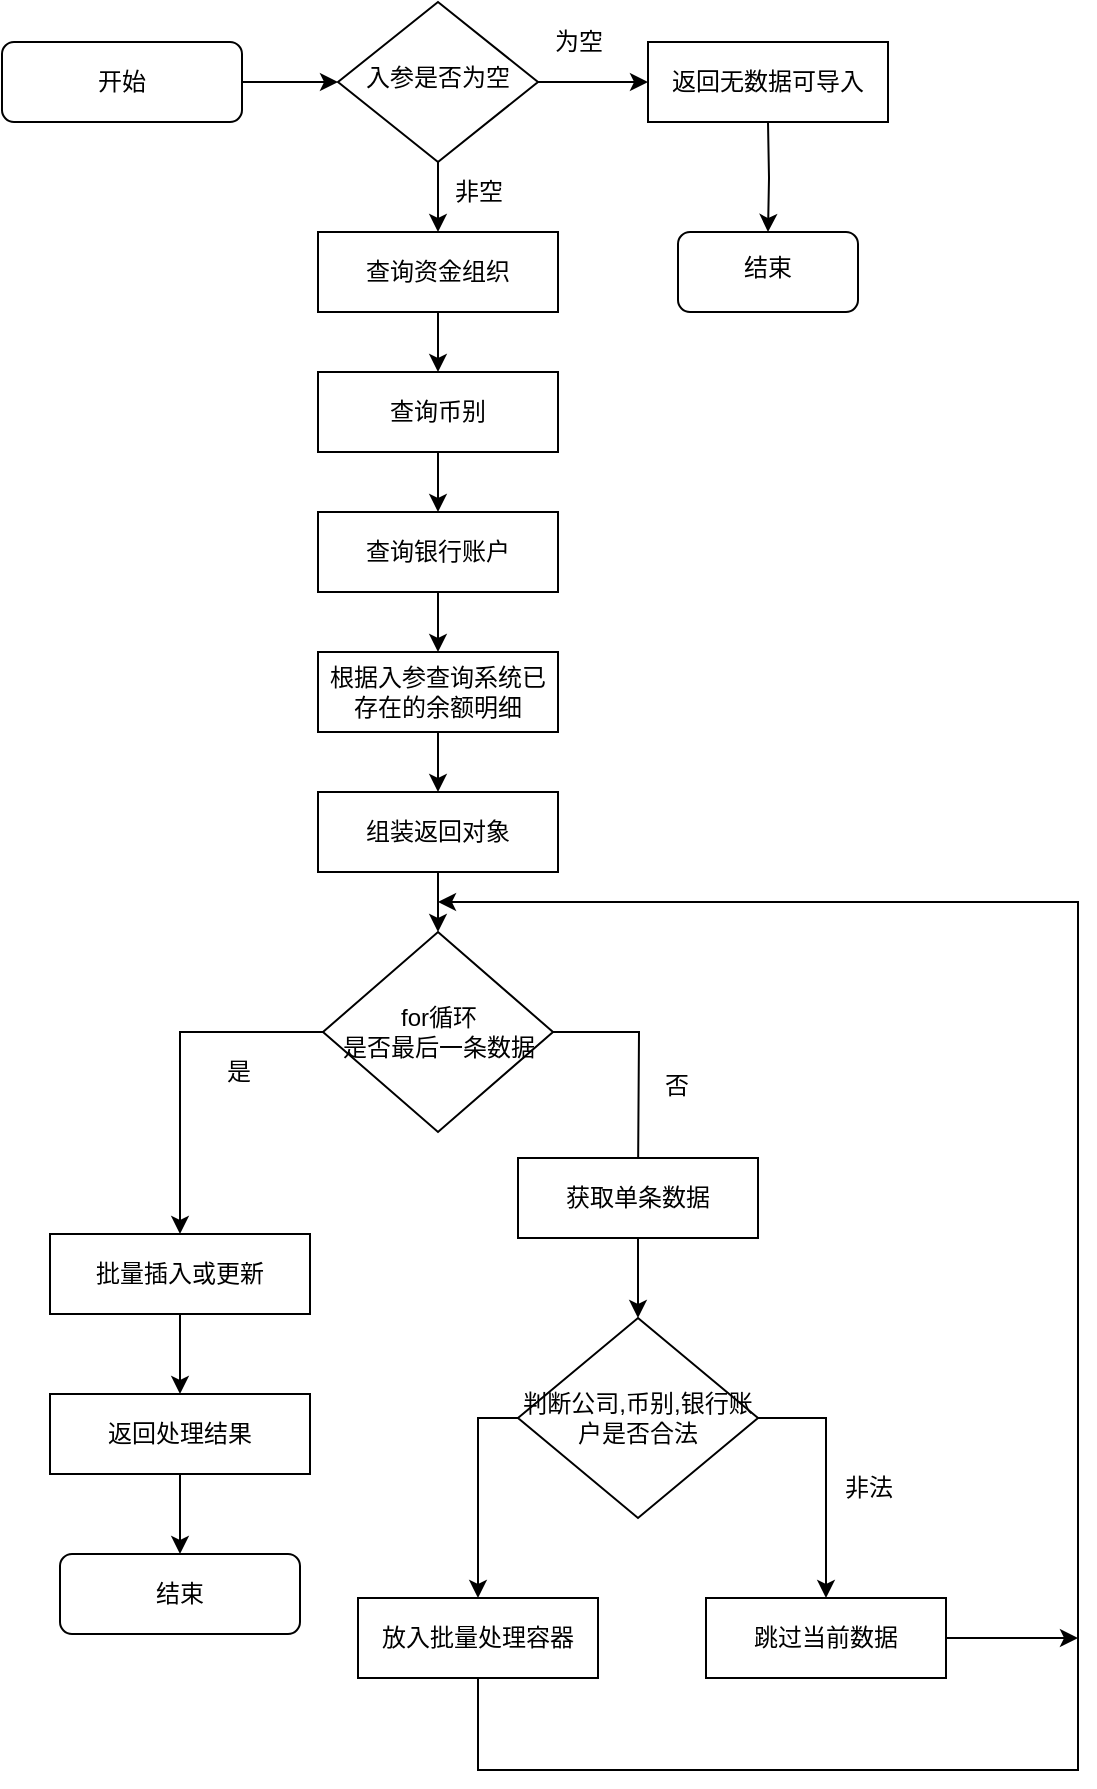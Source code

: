 <mxfile version="20.2.4" type="github">
  <diagram id="muB6fGX-Oi22quJRGeX8" name="第 1 页">
    <mxGraphModel dx="1635" dy="900" grid="0" gridSize="10" guides="1" tooltips="1" connect="1" arrows="1" fold="1" page="1" pageScale="1" pageWidth="1200" pageHeight="1920" math="0" shadow="0">
      <root>
        <mxCell id="0" />
        <mxCell id="1" parent="0" />
        <mxCell id="6EsJqGH7X6yXjAFHQ3nF-1" style="edgeStyle=orthogonalEdgeStyle;rounded=0;orthogonalLoop=1;jettySize=auto;html=1;entryX=0;entryY=0.5;entryDx=0;entryDy=0;" edge="1" parent="1" source="6EsJqGH7X6yXjAFHQ3nF-2" target="6EsJqGH7X6yXjAFHQ3nF-5">
          <mxGeometry relative="1" as="geometry" />
        </mxCell>
        <mxCell id="6EsJqGH7X6yXjAFHQ3nF-2" value="开始" style="rounded=1;whiteSpace=wrap;html=1;fontSize=12;glass=0;strokeWidth=1;shadow=0;" vertex="1" parent="1">
          <mxGeometry x="162" y="210" width="120" height="40" as="geometry" />
        </mxCell>
        <mxCell id="6EsJqGH7X6yXjAFHQ3nF-3" value="" style="edgeStyle=orthogonalEdgeStyle;rounded=0;orthogonalLoop=1;jettySize=auto;html=1;" edge="1" parent="1" source="6EsJqGH7X6yXjAFHQ3nF-5">
          <mxGeometry relative="1" as="geometry">
            <mxPoint x="485" y="230" as="targetPoint" />
          </mxGeometry>
        </mxCell>
        <mxCell id="6EsJqGH7X6yXjAFHQ3nF-4" style="edgeStyle=orthogonalEdgeStyle;rounded=0;orthogonalLoop=1;jettySize=auto;html=1;entryX=0.5;entryY=0;entryDx=0;entryDy=0;" edge="1" parent="1" source="6EsJqGH7X6yXjAFHQ3nF-5" target="6EsJqGH7X6yXjAFHQ3nF-11">
          <mxGeometry relative="1" as="geometry" />
        </mxCell>
        <mxCell id="6EsJqGH7X6yXjAFHQ3nF-5" value="入参是否为空" style="rhombus;whiteSpace=wrap;html=1;shadow=0;fontFamily=Helvetica;fontSize=12;align=center;strokeWidth=1;spacing=6;spacingTop=-4;" vertex="1" parent="1">
          <mxGeometry x="330" y="190" width="100" height="80" as="geometry" />
        </mxCell>
        <mxCell id="6EsJqGH7X6yXjAFHQ3nF-6" value="非空" style="text;html=1;align=center;verticalAlign=middle;resizable=0;points=[];autosize=1;strokeColor=none;fillColor=none;" vertex="1" parent="1">
          <mxGeometry x="375" y="270" width="50" height="30" as="geometry" />
        </mxCell>
        <mxCell id="6EsJqGH7X6yXjAFHQ3nF-7" value="" style="edgeStyle=orthogonalEdgeStyle;rounded=0;orthogonalLoop=1;jettySize=auto;html=1;" edge="1" parent="1" target="6EsJqGH7X6yXjAFHQ3nF-8">
          <mxGeometry relative="1" as="geometry">
            <mxPoint x="545" y="250" as="sourcePoint" />
          </mxGeometry>
        </mxCell>
        <mxCell id="6EsJqGH7X6yXjAFHQ3nF-8" value="结束" style="rounded=1;whiteSpace=wrap;html=1;shadow=0;strokeWidth=1;spacing=6;spacingTop=-4;" vertex="1" parent="1">
          <mxGeometry x="500" y="305" width="90" height="40" as="geometry" />
        </mxCell>
        <mxCell id="6EsJqGH7X6yXjAFHQ3nF-9" value="返回无数据可导入" style="rounded=0;whiteSpace=wrap;html=1;" vertex="1" parent="1">
          <mxGeometry x="485" y="210" width="120" height="40" as="geometry" />
        </mxCell>
        <mxCell id="6EsJqGH7X6yXjAFHQ3nF-10" value="" style="edgeStyle=orthogonalEdgeStyle;rounded=0;orthogonalLoop=1;jettySize=auto;html=1;" edge="1" parent="1" source="6EsJqGH7X6yXjAFHQ3nF-11" target="6EsJqGH7X6yXjAFHQ3nF-14">
          <mxGeometry relative="1" as="geometry" />
        </mxCell>
        <mxCell id="6EsJqGH7X6yXjAFHQ3nF-11" value="查询资金组织" style="rounded=0;whiteSpace=wrap;html=1;" vertex="1" parent="1">
          <mxGeometry x="320" y="305" width="120" height="40" as="geometry" />
        </mxCell>
        <mxCell id="6EsJqGH7X6yXjAFHQ3nF-12" value="为空" style="text;html=1;align=center;verticalAlign=middle;resizable=0;points=[];autosize=1;strokeColor=none;fillColor=none;" vertex="1" parent="1">
          <mxGeometry x="425" y="195" width="50" height="30" as="geometry" />
        </mxCell>
        <mxCell id="6EsJqGH7X6yXjAFHQ3nF-13" value="" style="edgeStyle=orthogonalEdgeStyle;rounded=0;orthogonalLoop=1;jettySize=auto;html=1;" edge="1" parent="1" source="6EsJqGH7X6yXjAFHQ3nF-14" target="6EsJqGH7X6yXjAFHQ3nF-16">
          <mxGeometry relative="1" as="geometry" />
        </mxCell>
        <mxCell id="6EsJqGH7X6yXjAFHQ3nF-14" value="查询币别" style="rounded=0;whiteSpace=wrap;html=1;" vertex="1" parent="1">
          <mxGeometry x="320" y="375" width="120" height="40" as="geometry" />
        </mxCell>
        <mxCell id="6EsJqGH7X6yXjAFHQ3nF-15" value="" style="edgeStyle=orthogonalEdgeStyle;rounded=0;orthogonalLoop=1;jettySize=auto;html=1;" edge="1" parent="1" source="6EsJqGH7X6yXjAFHQ3nF-16" target="6EsJqGH7X6yXjAFHQ3nF-18">
          <mxGeometry relative="1" as="geometry" />
        </mxCell>
        <mxCell id="6EsJqGH7X6yXjAFHQ3nF-16" value="查询银行账户" style="rounded=0;whiteSpace=wrap;html=1;" vertex="1" parent="1">
          <mxGeometry x="320" y="445" width="120" height="40" as="geometry" />
        </mxCell>
        <mxCell id="6EsJqGH7X6yXjAFHQ3nF-17" value="" style="edgeStyle=orthogonalEdgeStyle;rounded=0;orthogonalLoop=1;jettySize=auto;html=1;" edge="1" parent="1" source="6EsJqGH7X6yXjAFHQ3nF-18" target="6EsJqGH7X6yXjAFHQ3nF-20">
          <mxGeometry relative="1" as="geometry" />
        </mxCell>
        <mxCell id="6EsJqGH7X6yXjAFHQ3nF-18" value="根据入参查询系统已存在的余额明细" style="rounded=0;whiteSpace=wrap;html=1;" vertex="1" parent="1">
          <mxGeometry x="320" y="515" width="120" height="40" as="geometry" />
        </mxCell>
        <mxCell id="6EsJqGH7X6yXjAFHQ3nF-19" value="" style="edgeStyle=orthogonalEdgeStyle;rounded=0;orthogonalLoop=1;jettySize=auto;html=1;" edge="1" parent="1" source="6EsJqGH7X6yXjAFHQ3nF-20">
          <mxGeometry relative="1" as="geometry">
            <mxPoint x="380" y="655" as="targetPoint" />
          </mxGeometry>
        </mxCell>
        <mxCell id="6EsJqGH7X6yXjAFHQ3nF-20" value="组装返回对象" style="rounded=0;whiteSpace=wrap;html=1;" vertex="1" parent="1">
          <mxGeometry x="320" y="585" width="120" height="40" as="geometry" />
        </mxCell>
        <mxCell id="6EsJqGH7X6yXjAFHQ3nF-21" style="edgeStyle=orthogonalEdgeStyle;rounded=0;orthogonalLoop=1;jettySize=auto;html=1;" edge="1" parent="1" source="6EsJqGH7X6yXjAFHQ3nF-23">
          <mxGeometry relative="1" as="geometry">
            <mxPoint x="480" y="780" as="targetPoint" />
          </mxGeometry>
        </mxCell>
        <mxCell id="6EsJqGH7X6yXjAFHQ3nF-22" style="edgeStyle=orthogonalEdgeStyle;rounded=0;orthogonalLoop=1;jettySize=auto;html=1;" edge="1" parent="1" source="6EsJqGH7X6yXjAFHQ3nF-23" target="6EsJqGH7X6yXjAFHQ3nF-36">
          <mxGeometry relative="1" as="geometry" />
        </mxCell>
        <mxCell id="6EsJqGH7X6yXjAFHQ3nF-23" value="for循环&lt;br&gt;是否最后一条数据" style="rhombus;whiteSpace=wrap;html=1;" vertex="1" parent="1">
          <mxGeometry x="322.5" y="655" width="115" height="100" as="geometry" />
        </mxCell>
        <mxCell id="6EsJqGH7X6yXjAFHQ3nF-24" value="" style="edgeStyle=orthogonalEdgeStyle;rounded=0;orthogonalLoop=1;jettySize=auto;html=1;" edge="1" parent="1" source="6EsJqGH7X6yXjAFHQ3nF-25" target="6EsJqGH7X6yXjAFHQ3nF-28">
          <mxGeometry relative="1" as="geometry" />
        </mxCell>
        <mxCell id="6EsJqGH7X6yXjAFHQ3nF-25" value="获取单条数据" style="rounded=0;whiteSpace=wrap;html=1;" vertex="1" parent="1">
          <mxGeometry x="420" y="768" width="120" height="40" as="geometry" />
        </mxCell>
        <mxCell id="6EsJqGH7X6yXjAFHQ3nF-26" style="edgeStyle=orthogonalEdgeStyle;rounded=0;orthogonalLoop=1;jettySize=auto;html=1;" edge="1" parent="1" source="6EsJqGH7X6yXjAFHQ3nF-28" target="6EsJqGH7X6yXjAFHQ3nF-30">
          <mxGeometry relative="1" as="geometry">
            <Array as="points">
              <mxPoint x="574" y="898" />
            </Array>
          </mxGeometry>
        </mxCell>
        <mxCell id="6EsJqGH7X6yXjAFHQ3nF-27" style="edgeStyle=orthogonalEdgeStyle;rounded=0;orthogonalLoop=1;jettySize=auto;html=1;" edge="1" parent="1" source="6EsJqGH7X6yXjAFHQ3nF-28">
          <mxGeometry relative="1" as="geometry">
            <mxPoint x="400" y="988" as="targetPoint" />
          </mxGeometry>
        </mxCell>
        <mxCell id="6EsJqGH7X6yXjAFHQ3nF-28" value="判断公司,币别,银行账户是否合法" style="rhombus;whiteSpace=wrap;html=1;" vertex="1" parent="1">
          <mxGeometry x="420" y="848" width="120" height="100" as="geometry" />
        </mxCell>
        <mxCell id="6EsJqGH7X6yXjAFHQ3nF-29" style="edgeStyle=orthogonalEdgeStyle;rounded=0;orthogonalLoop=1;jettySize=auto;html=1;" edge="1" parent="1" source="6EsJqGH7X6yXjAFHQ3nF-30">
          <mxGeometry relative="1" as="geometry">
            <mxPoint x="700" y="1008" as="targetPoint" />
          </mxGeometry>
        </mxCell>
        <mxCell id="6EsJqGH7X6yXjAFHQ3nF-30" value="跳过当前数据" style="rounded=0;whiteSpace=wrap;html=1;" vertex="1" parent="1">
          <mxGeometry x="514" y="988" width="120" height="40" as="geometry" />
        </mxCell>
        <mxCell id="6EsJqGH7X6yXjAFHQ3nF-31" value="非法" style="text;html=1;align=center;verticalAlign=middle;resizable=0;points=[];autosize=1;strokeColor=none;fillColor=none;" vertex="1" parent="1">
          <mxGeometry x="570" y="918" width="50" height="30" as="geometry" />
        </mxCell>
        <mxCell id="6EsJqGH7X6yXjAFHQ3nF-32" style="edgeStyle=orthogonalEdgeStyle;rounded=0;orthogonalLoop=1;jettySize=auto;html=1;" edge="1" parent="1" source="6EsJqGH7X6yXjAFHQ3nF-33">
          <mxGeometry relative="1" as="geometry">
            <mxPoint x="380" y="640" as="targetPoint" />
            <Array as="points">
              <mxPoint x="400" y="1074" />
              <mxPoint x="700" y="1074" />
              <mxPoint x="700" y="640" />
            </Array>
          </mxGeometry>
        </mxCell>
        <mxCell id="6EsJqGH7X6yXjAFHQ3nF-33" value="放入批量处理容器" style="rounded=0;whiteSpace=wrap;html=1;" vertex="1" parent="1">
          <mxGeometry x="340" y="988" width="120" height="40" as="geometry" />
        </mxCell>
        <mxCell id="6EsJqGH7X6yXjAFHQ3nF-34" value="是" style="text;html=1;align=center;verticalAlign=middle;resizable=0;points=[];autosize=1;strokeColor=none;fillColor=none;" vertex="1" parent="1">
          <mxGeometry x="260" y="710" width="40" height="30" as="geometry" />
        </mxCell>
        <mxCell id="6EsJqGH7X6yXjAFHQ3nF-35" value="" style="edgeStyle=orthogonalEdgeStyle;rounded=0;orthogonalLoop=1;jettySize=auto;html=1;" edge="1" parent="1" source="6EsJqGH7X6yXjAFHQ3nF-36" target="6EsJqGH7X6yXjAFHQ3nF-38">
          <mxGeometry relative="1" as="geometry" />
        </mxCell>
        <mxCell id="6EsJqGH7X6yXjAFHQ3nF-36" value="批量插入或更新" style="rounded=0;whiteSpace=wrap;html=1;" vertex="1" parent="1">
          <mxGeometry x="186" y="806" width="130" height="40" as="geometry" />
        </mxCell>
        <mxCell id="6EsJqGH7X6yXjAFHQ3nF-37" value="" style="edgeStyle=orthogonalEdgeStyle;rounded=0;orthogonalLoop=1;jettySize=auto;html=1;" edge="1" parent="1" source="6EsJqGH7X6yXjAFHQ3nF-38" target="6EsJqGH7X6yXjAFHQ3nF-39">
          <mxGeometry relative="1" as="geometry" />
        </mxCell>
        <mxCell id="6EsJqGH7X6yXjAFHQ3nF-38" value="返回处理结果" style="rounded=0;whiteSpace=wrap;html=1;" vertex="1" parent="1">
          <mxGeometry x="186" y="886" width="130" height="40" as="geometry" />
        </mxCell>
        <mxCell id="6EsJqGH7X6yXjAFHQ3nF-39" value="结束" style="rounded=1;whiteSpace=wrap;html=1;fontSize=12;glass=0;strokeWidth=1;shadow=0;" vertex="1" parent="1">
          <mxGeometry x="191" y="966" width="120" height="40" as="geometry" />
        </mxCell>
        <mxCell id="6EsJqGH7X6yXjAFHQ3nF-40" value="否" style="text;html=1;align=center;verticalAlign=middle;resizable=0;points=[];autosize=1;strokeColor=none;fillColor=none;" vertex="1" parent="1">
          <mxGeometry x="484" y="719" width="30" height="26" as="geometry" />
        </mxCell>
      </root>
    </mxGraphModel>
  </diagram>
</mxfile>
